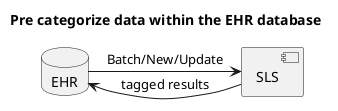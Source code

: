 
@startuml
title Pre categorize data within the EHR database

database "EHR" as ehr 
component "SLS" as sls 

ehr -right--> sls : Batch/New/Update
sls -left--> ehr : tagged results

@enduml